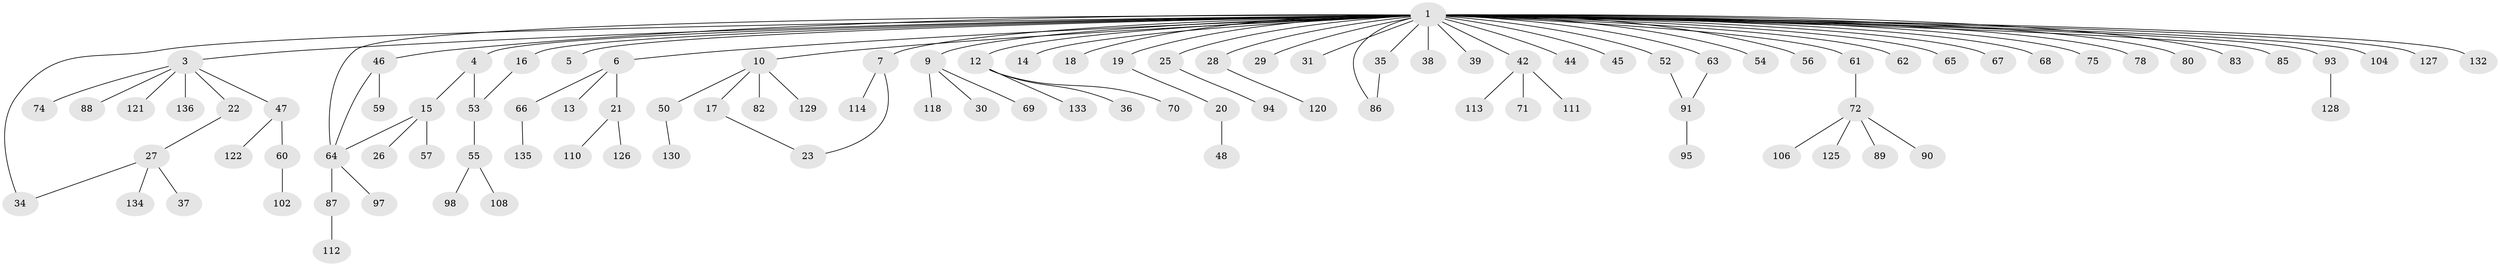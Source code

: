 // Generated by graph-tools (version 1.1) at 2025/51/02/27/25 19:51:56]
// undirected, 102 vertices, 108 edges
graph export_dot {
graph [start="1"]
  node [color=gray90,style=filled];
  1 [super="+2"];
  3 [super="+41"];
  4 [super="+8"];
  5;
  6 [super="+43"];
  7 [super="+81"];
  9 [super="+103"];
  10 [super="+11"];
  12 [super="+76"];
  13 [super="+32"];
  14;
  15 [super="+51"];
  16;
  17 [super="+40"];
  18;
  19 [super="+119"];
  20 [super="+24"];
  21 [super="+109"];
  22;
  23 [super="+33"];
  25 [super="+73"];
  26;
  27;
  28;
  29 [super="+117"];
  30;
  31 [super="+115"];
  34;
  35;
  36;
  37 [super="+131"];
  38;
  39 [super="+49"];
  42;
  44;
  45;
  46 [super="+105"];
  47 [super="+79"];
  48;
  50 [super="+58"];
  52;
  53 [super="+107"];
  54;
  55;
  56;
  57;
  59;
  60;
  61;
  62;
  63;
  64 [super="+124"];
  65;
  66 [super="+99"];
  67;
  68;
  69 [super="+77"];
  70;
  71 [super="+116"];
  72 [super="+100"];
  74;
  75;
  78;
  80 [super="+84"];
  82;
  83;
  85;
  86 [super="+92"];
  87;
  88;
  89;
  90;
  91 [super="+96"];
  93 [super="+101"];
  94;
  95;
  97;
  98;
  102;
  104;
  106;
  108;
  110;
  111 [super="+123"];
  112;
  113;
  114;
  118;
  120;
  121;
  122;
  125;
  126;
  127;
  128;
  129;
  130;
  132;
  133;
  134;
  135;
  136;
  1 -- 6;
  1 -- 7;
  1 -- 9 [weight=2];
  1 -- 12;
  1 -- 25;
  1 -- 28;
  1 -- 29;
  1 -- 35;
  1 -- 38;
  1 -- 42;
  1 -- 44;
  1 -- 45;
  1 -- 52;
  1 -- 54;
  1 -- 61;
  1 -- 75;
  1 -- 78;
  1 -- 80;
  1 -- 86;
  1 -- 127;
  1 -- 132;
  1 -- 65;
  1 -- 3;
  1 -- 4;
  1 -- 5;
  1 -- 67;
  1 -- 68;
  1 -- 10;
  1 -- 14;
  1 -- 16;
  1 -- 18;
  1 -- 19;
  1 -- 83;
  1 -- 85;
  1 -- 93;
  1 -- 31;
  1 -- 34;
  1 -- 39;
  1 -- 104;
  1 -- 46;
  1 -- 56;
  1 -- 62;
  1 -- 63;
  1 -- 64;
  3 -- 22;
  3 -- 47;
  3 -- 74;
  3 -- 88;
  3 -- 121;
  3 -- 136;
  4 -- 53;
  4 -- 15;
  6 -- 13;
  6 -- 21;
  6 -- 66;
  7 -- 23;
  7 -- 114;
  9 -- 30;
  9 -- 69;
  9 -- 118;
  10 -- 17;
  10 -- 50;
  10 -- 82;
  10 -- 129;
  12 -- 36;
  12 -- 70;
  12 -- 133;
  15 -- 26;
  15 -- 57;
  15 -- 64;
  16 -- 53;
  17 -- 23;
  19 -- 20;
  20 -- 48;
  21 -- 126;
  21 -- 110;
  22 -- 27;
  25 -- 94;
  27 -- 34;
  27 -- 37;
  27 -- 134;
  28 -- 120;
  35 -- 86;
  42 -- 71;
  42 -- 111;
  42 -- 113;
  46 -- 59;
  46 -- 64;
  47 -- 60;
  47 -- 122;
  50 -- 130;
  52 -- 91;
  53 -- 55;
  55 -- 98;
  55 -- 108;
  60 -- 102;
  61 -- 72;
  63 -- 91;
  64 -- 87;
  64 -- 97;
  66 -- 135;
  72 -- 89;
  72 -- 90;
  72 -- 125;
  72 -- 106;
  87 -- 112;
  91 -- 95;
  93 -- 128;
}
